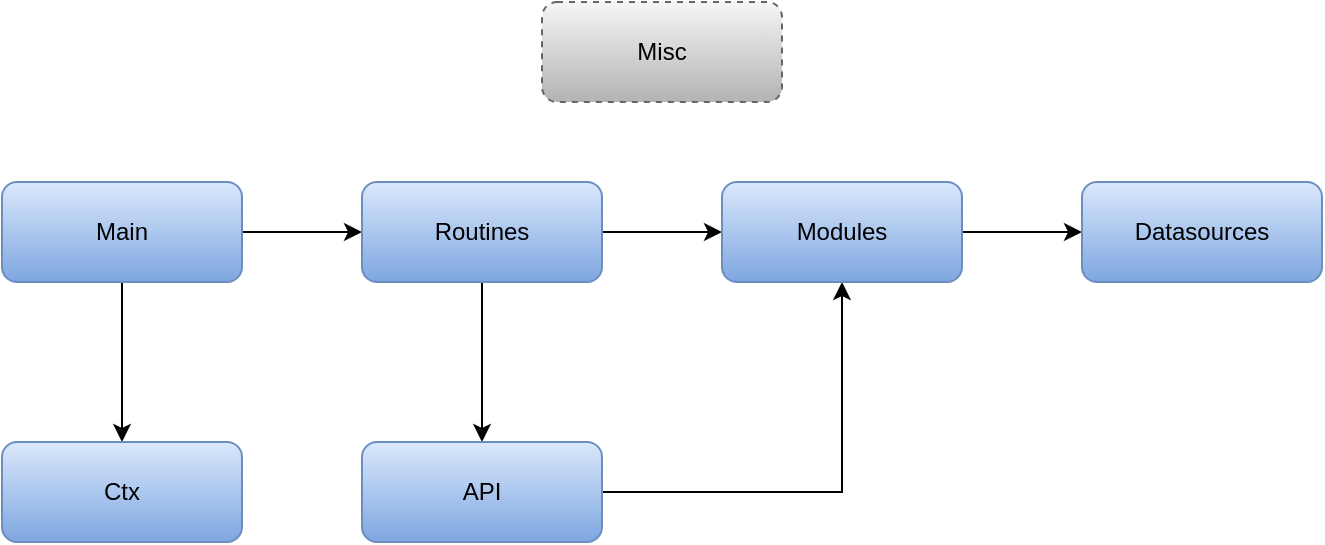 <mxfile version="17.1.3" type="google"><diagram id="ScKQVR1mDlbNgTbS5tK1" name="Page-1"><mxGraphModel grid="1" gridSize="10" guides="1" tooltips="1" connect="1" arrows="1" page="1" fold="1" pageScale="1" pageWidth="827" pageHeight="1169" math="0" shadow="0"><root><mxCell id="0"/><mxCell id="1" parent="0"/><mxCell id="qLgHfFUCUU1ZAbjBXo7k-10" style="edgeStyle=orthogonalEdgeStyle;rounded=0;orthogonalLoop=1;jettySize=auto;html=1;exitX=0.5;exitY=1;exitDx=0;exitDy=0;entryX=0.5;entryY=0;entryDx=0;entryDy=0;" parent="1" source="qLgHfFUCUU1ZAbjBXo7k-1" target="qLgHfFUCUU1ZAbjBXo7k-7" edge="1"><mxGeometry relative="1" as="geometry"/></mxCell><mxCell id="qLgHfFUCUU1ZAbjBXo7k-11" style="edgeStyle=orthogonalEdgeStyle;rounded=0;orthogonalLoop=1;jettySize=auto;html=1;exitX=1;exitY=0.5;exitDx=0;exitDy=0;entryX=0;entryY=0.5;entryDx=0;entryDy=0;" parent="1" source="qLgHfFUCUU1ZAbjBXo7k-1" target="qLgHfFUCUU1ZAbjBXo7k-3" edge="1"><mxGeometry relative="1" as="geometry"/></mxCell><mxCell id="qLgHfFUCUU1ZAbjBXo7k-1" value="Main" style="rounded=1;whiteSpace=wrap;html=1;gradientColor=#7ea6e0;fillColor=#dae8fc;strokeColor=#6c8ebf;" parent="1" vertex="1"><mxGeometry x="40" y="200" width="120" height="50" as="geometry"/></mxCell><mxCell id="qLgHfFUCUU1ZAbjBXo7k-12" style="edgeStyle=orthogonalEdgeStyle;rounded=0;orthogonalLoop=1;jettySize=auto;html=1;exitX=1;exitY=0.5;exitDx=0;exitDy=0;entryX=0;entryY=0.5;entryDx=0;entryDy=0;" parent="1" source="qLgHfFUCUU1ZAbjBXo7k-3" target="qLgHfFUCUU1ZAbjBXo7k-8" edge="1"><mxGeometry relative="1" as="geometry"/></mxCell><mxCell id="qLgHfFUCUU1ZAbjBXo7k-13" style="edgeStyle=orthogonalEdgeStyle;rounded=0;orthogonalLoop=1;jettySize=auto;html=1;exitX=0.5;exitY=1;exitDx=0;exitDy=0;entryX=0.5;entryY=0;entryDx=0;entryDy=0;" parent="1" source="qLgHfFUCUU1ZAbjBXo7k-3" target="qLgHfFUCUU1ZAbjBXo7k-6" edge="1"><mxGeometry relative="1" as="geometry"/></mxCell><mxCell id="qLgHfFUCUU1ZAbjBXo7k-3" value="Routines" style="rounded=1;whiteSpace=wrap;html=1;gradientColor=#7ea6e0;fillColor=#dae8fc;strokeColor=#6c8ebf;" parent="1" vertex="1"><mxGeometry x="220" y="200" width="120" height="50" as="geometry"/></mxCell><mxCell id="qLgHfFUCUU1ZAbjBXo7k-4" value="Misc" style="rounded=1;whiteSpace=wrap;html=1;gradientColor=#b3b3b3;fillColor=#f5f5f5;strokeColor=#666666;dashed=1;" parent="1" vertex="1"><mxGeometry x="310" y="110" width="120" height="50" as="geometry"/></mxCell><mxCell id="qLgHfFUCUU1ZAbjBXo7k-14" style="edgeStyle=orthogonalEdgeStyle;rounded=0;orthogonalLoop=1;jettySize=auto;html=1;exitX=1;exitY=0.5;exitDx=0;exitDy=0;entryX=0.5;entryY=1;entryDx=0;entryDy=0;" parent="1" source="qLgHfFUCUU1ZAbjBXo7k-6" target="qLgHfFUCUU1ZAbjBXo7k-8" edge="1"><mxGeometry relative="1" as="geometry"/></mxCell><mxCell id="qLgHfFUCUU1ZAbjBXo7k-6" value="API" style="rounded=1;whiteSpace=wrap;html=1;gradientColor=#7ea6e0;fillColor=#dae8fc;strokeColor=#6c8ebf;" parent="1" vertex="1"><mxGeometry x="220" y="330" width="120" height="50" as="geometry"/></mxCell><mxCell id="qLgHfFUCUU1ZAbjBXo7k-7" value="Ctx" style="rounded=1;whiteSpace=wrap;html=1;gradientColor=#7ea6e0;fillColor=#dae8fc;strokeColor=#6c8ebf;" parent="1" vertex="1"><mxGeometry x="40" y="330" width="120" height="50" as="geometry"/></mxCell><mxCell id="qLgHfFUCUU1ZAbjBXo7k-18" style="edgeStyle=orthogonalEdgeStyle;rounded=0;orthogonalLoop=1;jettySize=auto;html=1;exitX=1;exitY=0.5;exitDx=0;exitDy=0;entryX=0;entryY=0.5;entryDx=0;entryDy=0;" parent="1" source="qLgHfFUCUU1ZAbjBXo7k-8" target="qLgHfFUCUU1ZAbjBXo7k-9" edge="1"><mxGeometry relative="1" as="geometry"/></mxCell><mxCell id="qLgHfFUCUU1ZAbjBXo7k-8" value="Modules" style="rounded=1;whiteSpace=wrap;html=1;gradientColor=#7ea6e0;fillColor=#dae8fc;strokeColor=#6c8ebf;" parent="1" vertex="1"><mxGeometry x="400" y="200" width="120" height="50" as="geometry"/></mxCell><mxCell id="qLgHfFUCUU1ZAbjBXo7k-9" value="Datasources" style="rounded=1;whiteSpace=wrap;html=1;gradientColor=#7ea6e0;fillColor=#dae8fc;strokeColor=#6c8ebf;" parent="1" vertex="1"><mxGeometry x="580" y="200" width="120" height="50" as="geometry"/></mxCell></root></mxGraphModel></diagram></mxfile>